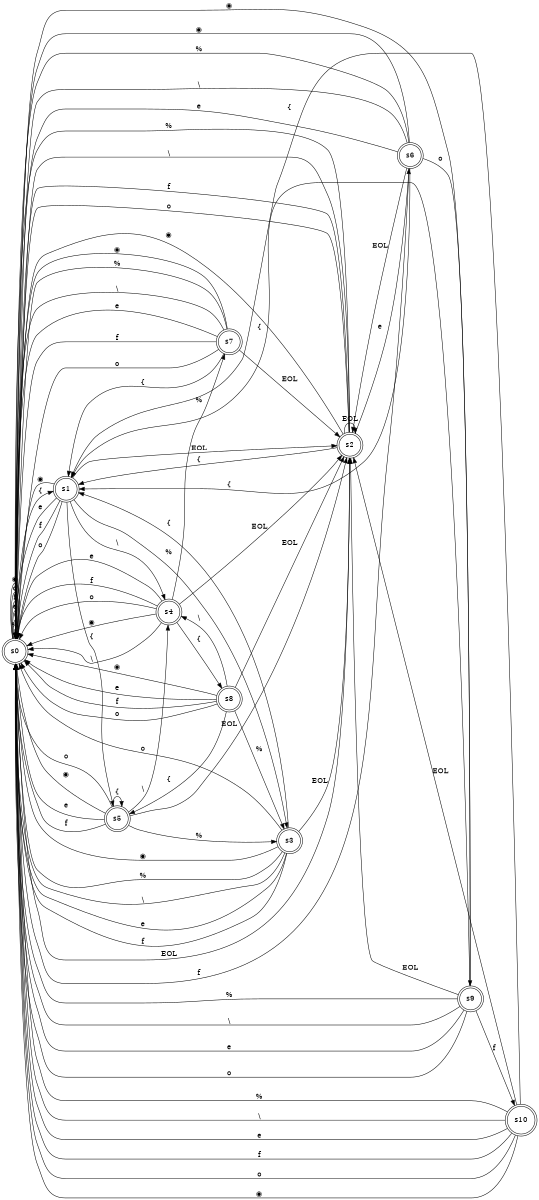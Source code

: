 digraph finite_state_machine {
	rankdir=LR;
	size="18,8"
	node [shape = doublecircle]; s0 s1 s2 s3 s4 s5 s6 s7 s8 s9 s10;
	node [shape = circle];
	s0 -> s0 [ label = "%" ];
	s0 -> s0 [ label = "\\" ];
	s0 -> s0 [ label = "e" ];
	s0 -> s0 [ label = "f" ];
	s0 -> s0 [ label = "o" ];
	s0 -> s1 [ label = "{" ];
	s0 -> s2 [ label = "EOL" ];
	s0 -> s0 [ label = "◉" ];
	s1 -> s3 [ label = "%" ];
	s1 -> s4 [ label = "\\" ];
	s1 -> s0 [ label = "e" ];
	s1 -> s0 [ label = "f" ];
	s1 -> s0 [ label = "o" ];
	s1 -> s5 [ label = "{" ];
	s1 -> s2 [ label = "EOL" ];
	s1 -> s0 [ label = "◉" ];
	s2 -> s0 [ label = "%" ];
	s2 -> s0 [ label = "\\" ];
	s2 -> s6 [ label = "e" ];
	s2 -> s0 [ label = "f" ];
	s2 -> s0 [ label = "o" ];
	s2 -> s1 [ label = "{" ];
	s2 -> s2 [ label = "EOL" ];
	s2 -> s0 [ label = "◉" ];
	s3 -> s0 [ label = "%" ];
	s3 -> s0 [ label = "\\" ];
	s3 -> s0 [ label = "e" ];
	s3 -> s0 [ label = "f" ];
	s3 -> s0 [ label = "o" ];
	s3 -> s1 [ label = "{" ];
	s3 -> s2 [ label = "EOL" ];
	s3 -> s0 [ label = "◉" ];
	s4 -> s7 [ label = "%" ];
	s4 -> s0 [ label = "\\" ];
	s4 -> s0 [ label = "e" ];
	s4 -> s0 [ label = "f" ];
	s4 -> s0 [ label = "o" ];
	s4 -> s8 [ label = "{" ];
	s4 -> s2 [ label = "EOL" ];
	s4 -> s0 [ label = "◉" ];
	s5 -> s3 [ label = "%" ];
	s5 -> s4 [ label = "\\" ];
	s5 -> s0 [ label = "e" ];
	s5 -> s0 [ label = "f" ];
	s5 -> s0 [ label = "o" ];
	s5 -> s5 [ label = "{" ];
	s5 -> s2 [ label = "EOL" ];
	s5 -> s0 [ label = "◉" ];
	s6 -> s0 [ label = "%" ];
	s6 -> s0 [ label = "\\" ];
	s6 -> s0 [ label = "e" ];
	s6 -> s0 [ label = "f" ];
	s6 -> s9 [ label = "o" ];
	s6 -> s1 [ label = "{" ];
	s6 -> s2 [ label = "EOL" ];
	s6 -> s0 [ label = "◉" ];
	s7 -> s0 [ label = "%" ];
	s7 -> s0 [ label = "\\" ];
	s7 -> s0 [ label = "e" ];
	s7 -> s0 [ label = "f" ];
	s7 -> s0 [ label = "o" ];
	s7 -> s1 [ label = "{" ];
	s7 -> s2 [ label = "EOL" ];
	s7 -> s0 [ label = "◉" ];
	s8 -> s3 [ label = "%" ];
	s8 -> s4 [ label = "\\" ];
	s8 -> s0 [ label = "e" ];
	s8 -> s0 [ label = "f" ];
	s8 -> s0 [ label = "o" ];
	s8 -> s5 [ label = "{" ];
	s8 -> s2 [ label = "EOL" ];
	s8 -> s0 [ label = "◉" ];
	s9 -> s0 [ label = "%" ];
	s9 -> s0 [ label = "\\" ];
	s9 -> s0 [ label = "e" ];
	s9 -> s10 [ label = "f" ];
	s9 -> s0 [ label = "o" ];
	s9 -> s1 [ label = "{" ];
	s9 -> s2 [ label = "EOL" ];
	s9 -> s0 [ label = "◉" ];
	s10 -> s0 [ label = "%" ];
	s10 -> s0 [ label = "\\" ];
	s10 -> s0 [ label = "e" ];
	s10 -> s0 [ label = "f" ];
	s10 -> s0 [ label = "o" ];
	s10 -> s1 [ label = "{" ];
	s10 -> s2 [ label = "EOL" ];
	s10 -> s0 [ label = "◉" ];
}
